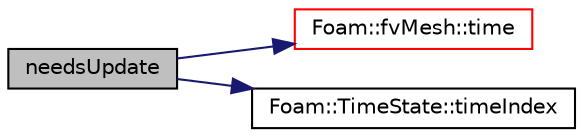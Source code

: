 digraph "needsUpdate"
{
  bgcolor="transparent";
  edge [fontname="Helvetica",fontsize="10",labelfontname="Helvetica",labelfontsize="10"];
  node [fontname="Helvetica",fontsize="10",shape=record];
  rankdir="LR";
  Node324 [label="needsUpdate",height=0.2,width=0.4,color="black", fillcolor="grey75", style="filled", fontcolor="black"];
  Node324 -> Node325 [color="midnightblue",fontsize="10",style="solid",fontname="Helvetica"];
  Node325 [label="Foam::fvMesh::time",height=0.2,width=0.4,color="red",URL="$a23593.html#a0d94096809fe3376b29a2a29ca11bb18",tooltip="Return the top-level database. "];
  Node324 -> Node327 [color="midnightblue",fontsize="10",style="solid",fontname="Helvetica"];
  Node327 [label="Foam::TimeState::timeIndex",height=0.2,width=0.4,color="black",URL="$a27469.html#a3200afa488551227ca19102ca4c14048",tooltip="Return current time index. "];
}
